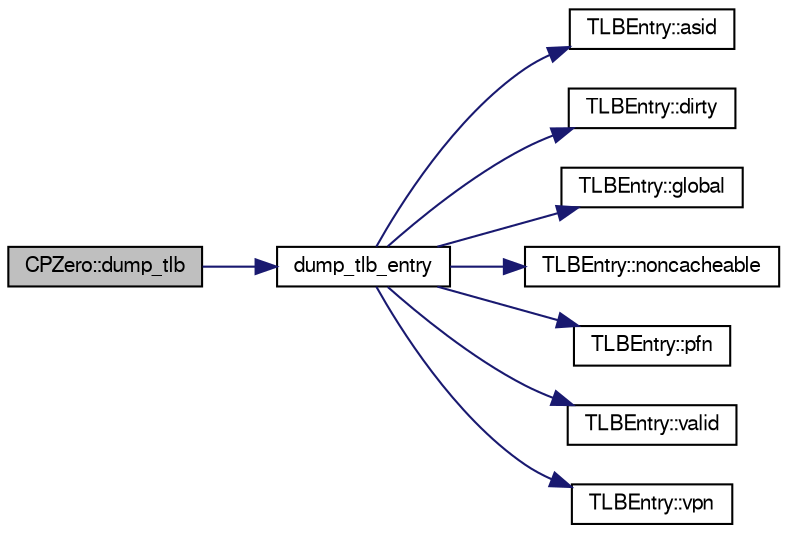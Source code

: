 digraph G
{
  edge [fontname="FreeSans",fontsize="10",labelfontname="FreeSans",labelfontsize="10"];
  node [fontname="FreeSans",fontsize="10",shape=record];
  rankdir=LR;
  Node1 [label="CPZero::dump_tlb",height=0.2,width=0.4,color="black", fillcolor="grey75", style="filled" fontcolor="black"];
  Node1 -> Node2 [color="midnightblue",fontsize="10",style="solid"];
  Node2 [label="dump_tlb_entry",height=0.2,width=0.4,color="black", fillcolor="white", style="filled",URL="$cpzero_8cc.html#a4fe6b690f5ea991f8b55fca166015a20"];
  Node2 -> Node3 [color="midnightblue",fontsize="10",style="solid"];
  Node3 [label="TLBEntry::asid",height=0.2,width=0.4,color="black", fillcolor="white", style="filled",URL="$classTLBEntry.html#a9ea42aca3ac9841e50ca88717a57675d"];
  Node2 -> Node4 [color="midnightblue",fontsize="10",style="solid"];
  Node4 [label="TLBEntry::dirty",height=0.2,width=0.4,color="black", fillcolor="white", style="filled",URL="$classTLBEntry.html#a035428d115899db13cad9ae4a0bd19d6"];
  Node2 -> Node5 [color="midnightblue",fontsize="10",style="solid"];
  Node5 [label="TLBEntry::global",height=0.2,width=0.4,color="black", fillcolor="white", style="filled",URL="$classTLBEntry.html#a958ad780663c9f6ff19f5011223abc4a"];
  Node2 -> Node6 [color="midnightblue",fontsize="10",style="solid"];
  Node6 [label="TLBEntry::noncacheable",height=0.2,width=0.4,color="black", fillcolor="white", style="filled",URL="$classTLBEntry.html#ac2a92150e0568daa9810e624d39a235b"];
  Node2 -> Node7 [color="midnightblue",fontsize="10",style="solid"];
  Node7 [label="TLBEntry::pfn",height=0.2,width=0.4,color="black", fillcolor="white", style="filled",URL="$classTLBEntry.html#a4595566739ea73c5b89a1bb9a8b472fc"];
  Node2 -> Node8 [color="midnightblue",fontsize="10",style="solid"];
  Node8 [label="TLBEntry::valid",height=0.2,width=0.4,color="black", fillcolor="white", style="filled",URL="$classTLBEntry.html#a29878217888278dbe3bc4ab3abbf081e"];
  Node2 -> Node9 [color="midnightblue",fontsize="10",style="solid"];
  Node9 [label="TLBEntry::vpn",height=0.2,width=0.4,color="black", fillcolor="white", style="filled",URL="$classTLBEntry.html#a4febc7aae3fda3da47da131e28cbdf50"];
}

